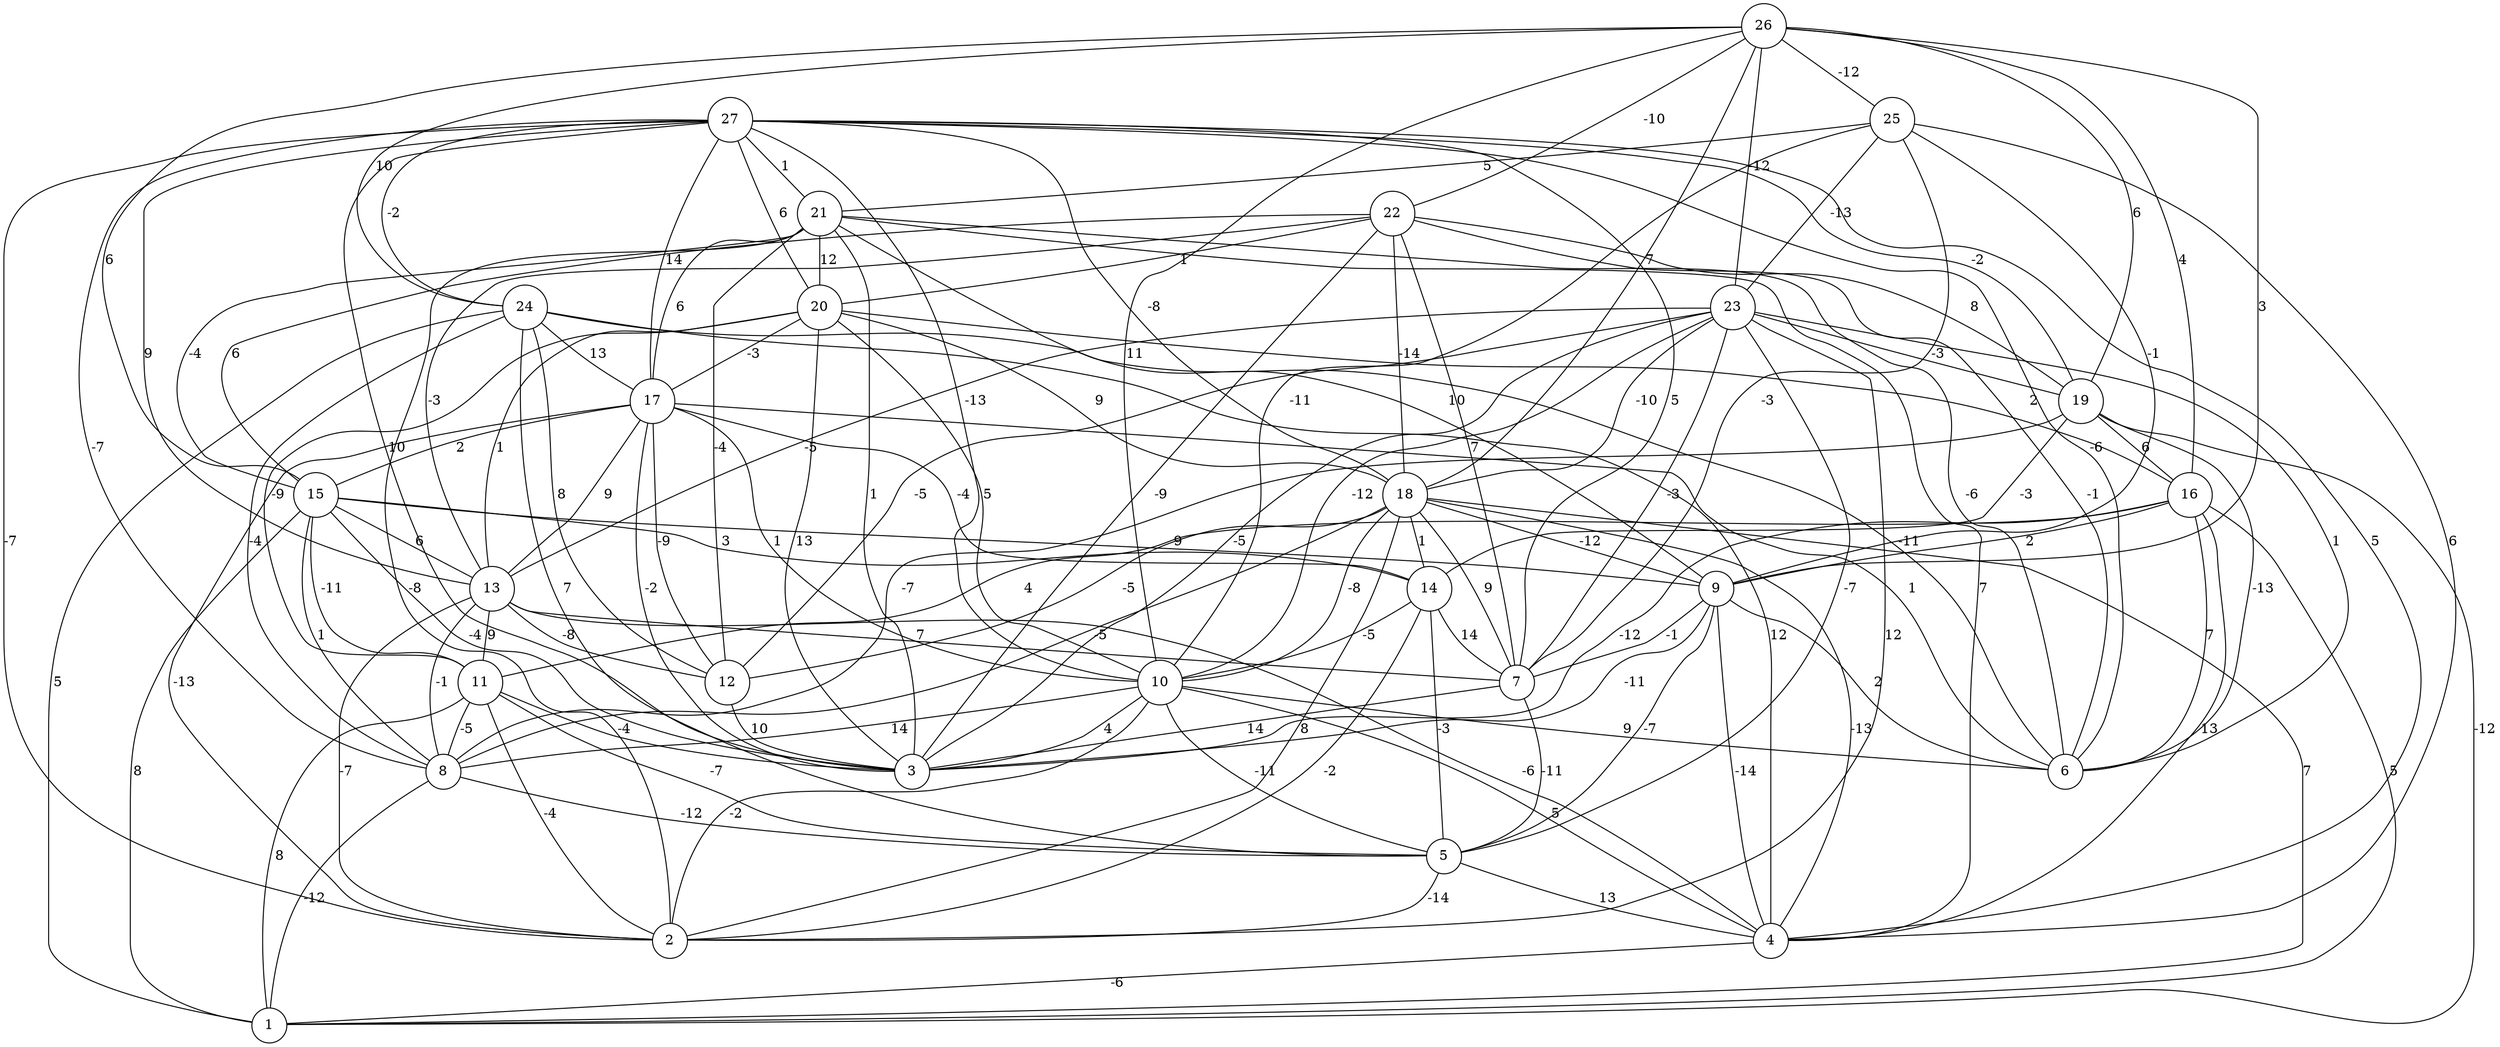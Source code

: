 graph { 
	 fontname="Helvetica,Arial,sans-serif" 
	 node [shape = circle]; 
	 27 -- 2 [label = "-7"];
	 27 -- 3 [label = "10"];
	 27 -- 4 [label = "5"];
	 27 -- 6 [label = "-6"];
	 27 -- 7 [label = "5"];
	 27 -- 8 [label = "-7"];
	 27 -- 10 [label = "-13"];
	 27 -- 13 [label = "9"];
	 27 -- 17 [label = "14"];
	 27 -- 18 [label = "-8"];
	 27 -- 19 [label = "-2"];
	 27 -- 20 [label = "6"];
	 27 -- 21 [label = "1"];
	 27 -- 24 [label = "-2"];
	 26 -- 9 [label = "3"];
	 26 -- 10 [label = "11"];
	 26 -- 15 [label = "6"];
	 26 -- 16 [label = "4"];
	 26 -- 18 [label = "7"];
	 26 -- 19 [label = "6"];
	 26 -- 22 [label = "-10"];
	 26 -- 23 [label = "-12"];
	 26 -- 24 [label = "10"];
	 26 -- 25 [label = "-12"];
	 25 -- 4 [label = "6"];
	 25 -- 7 [label = "-3"];
	 25 -- 9 [label = "-1"];
	 25 -- 10 [label = "-11"];
	 25 -- 21 [label = "5"];
	 25 -- 23 [label = "-13"];
	 24 -- 1 [label = "5"];
	 24 -- 4 [label = "12"];
	 24 -- 5 [label = "7"];
	 24 -- 6 [label = "-11"];
	 24 -- 8 [label = "-4"];
	 24 -- 12 [label = "8"];
	 24 -- 17 [label = "13"];
	 23 -- 2 [label = "12"];
	 23 -- 3 [label = "-5"];
	 23 -- 5 [label = "-7"];
	 23 -- 6 [label = "1"];
	 23 -- 7 [label = "-3"];
	 23 -- 10 [label = "-12"];
	 23 -- 12 [label = "-5"];
	 23 -- 13 [label = "-5"];
	 23 -- 18 [label = "-10"];
	 23 -- 19 [label = "-3"];
	 22 -- 3 [label = "-9"];
	 22 -- 6 [label = "-1"];
	 22 -- 7 [label = "7"];
	 22 -- 13 [label = "-3"];
	 22 -- 15 [label = "6"];
	 22 -- 18 [label = "-14"];
	 22 -- 19 [label = "8"];
	 22 -- 20 [label = "1"];
	 21 -- 2 [label = "-8"];
	 21 -- 3 [label = "1"];
	 21 -- 4 [label = "7"];
	 21 -- 6 [label = "-6"];
	 21 -- 9 [label = "10"];
	 21 -- 12 [label = "-4"];
	 21 -- 15 [label = "-4"];
	 21 -- 17 [label = "6"];
	 21 -- 20 [label = "12"];
	 20 -- 3 [label = "13"];
	 20 -- 10 [label = "5"];
	 20 -- 11 [label = "-9"];
	 20 -- 13 [label = "1"];
	 20 -- 16 [label = "2"];
	 20 -- 17 [label = "-3"];
	 20 -- 18 [label = "9"];
	 19 -- 1 [label = "-12"];
	 19 -- 6 [label = "-13"];
	 19 -- 8 [label = "-7"];
	 19 -- 14 [label = "-3"];
	 19 -- 16 [label = "6"];
	 18 -- 1 [label = "7"];
	 18 -- 2 [label = "8"];
	 18 -- 4 [label = "-13"];
	 18 -- 7 [label = "9"];
	 18 -- 8 [label = "-5"];
	 18 -- 9 [label = "-12"];
	 18 -- 10 [label = "-8"];
	 18 -- 12 [label = "-5"];
	 18 -- 14 [label = "1"];
	 17 -- 2 [label = "-13"];
	 17 -- 3 [label = "-2"];
	 17 -- 6 [label = "1"];
	 17 -- 10 [label = "1"];
	 17 -- 12 [label = "-9"];
	 17 -- 13 [label = "9"];
	 17 -- 14 [label = "-4"];
	 17 -- 15 [label = "2"];
	 16 -- 1 [label = "5"];
	 16 -- 3 [label = "-12"];
	 16 -- 4 [label = "13"];
	 16 -- 6 [label = "7"];
	 16 -- 9 [label = "2"];
	 16 -- 11 [label = "4"];
	 15 -- 1 [label = "8"];
	 15 -- 3 [label = "-4"];
	 15 -- 8 [label = "1"];
	 15 -- 9 [label = "9"];
	 15 -- 11 [label = "-11"];
	 15 -- 13 [label = "6"];
	 15 -- 14 [label = "3"];
	 14 -- 2 [label = "-2"];
	 14 -- 5 [label = "-3"];
	 14 -- 7 [label = "14"];
	 14 -- 10 [label = "-5"];
	 13 -- 2 [label = "-7"];
	 13 -- 4 [label = "-6"];
	 13 -- 7 [label = "7"];
	 13 -- 8 [label = "-1"];
	 13 -- 11 [label = "9"];
	 13 -- 12 [label = "-8"];
	 12 -- 3 [label = "10"];
	 11 -- 1 [label = "8"];
	 11 -- 2 [label = "-4"];
	 11 -- 3 [label = "-4"];
	 11 -- 5 [label = "-7"];
	 11 -- 8 [label = "-5"];
	 10 -- 2 [label = "-2"];
	 10 -- 3 [label = "4"];
	 10 -- 4 [label = "5"];
	 10 -- 5 [label = "-11"];
	 10 -- 6 [label = "9"];
	 10 -- 8 [label = "14"];
	 9 -- 3 [label = "-11"];
	 9 -- 4 [label = "-14"];
	 9 -- 5 [label = "-7"];
	 9 -- 6 [label = "2"];
	 9 -- 7 [label = "-1"];
	 8 -- 1 [label = "-12"];
	 8 -- 5 [label = "-12"];
	 7 -- 3 [label = "14"];
	 7 -- 5 [label = "-11"];
	 5 -- 2 [label = "-14"];
	 5 -- 4 [label = "13"];
	 4 -- 1 [label = "-6"];
	 1;
	 2;
	 3;
	 4;
	 5;
	 6;
	 7;
	 8;
	 9;
	 10;
	 11;
	 12;
	 13;
	 14;
	 15;
	 16;
	 17;
	 18;
	 19;
	 20;
	 21;
	 22;
	 23;
	 24;
	 25;
	 26;
	 27;
}
